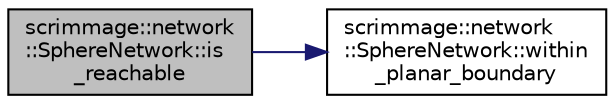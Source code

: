 digraph "scrimmage::network::SphereNetwork::is_reachable"
{
 // LATEX_PDF_SIZE
  edge [fontname="Helvetica",fontsize="10",labelfontname="Helvetica",labelfontsize="10"];
  node [fontname="Helvetica",fontsize="10",shape=record];
  rankdir="LR";
  Node1 [label="scrimmage::network\l::SphereNetwork::is\l_reachable",height=0.2,width=0.4,color="black", fillcolor="grey75", style="filled", fontcolor="black",tooltip=" "];
  Node1 -> Node2 [color="midnightblue",fontsize="10",style="solid",fontname="Helvetica"];
  Node2 [label="scrimmage::network\l::SphereNetwork::within\l_planar_boundary",height=0.2,width=0.4,color="black", fillcolor="white", style="filled",URL="$classscrimmage_1_1network_1_1SphereNetwork.html#a19a3e38f79e0c13252cf4c7ba797b986",tooltip=" "];
}
